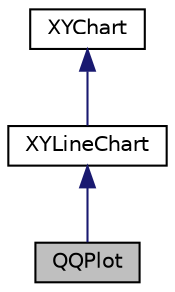 digraph "QQPlot"
{
 // INTERACTIVE_SVG=YES
  bgcolor="transparent";
  edge [fontname="Helvetica",fontsize="10",labelfontname="Helvetica",labelfontsize="10"];
  node [fontname="Helvetica",fontsize="10",shape=record];
  Node0 [label="QQPlot",height=0.2,width=0.4,color="black", fillcolor="grey75", style="filled", fontcolor="black"];
  Node1 -> Node0 [dir="back",color="midnightblue",fontsize="10",style="solid",fontname="Helvetica"];
  Node1 [label="XYLineChart",height=0.2,width=0.4,color="black",URL="$classumontreal_1_1ssj_1_1charts_1_1XYLineChart.html",tooltip="This class provides tools to create and manage curve plots. "];
  Node2 -> Node1 [dir="back",color="midnightblue",fontsize="10",style="solid",fontname="Helvetica"];
  Node2 [label="XYChart",height=0.2,width=0.4,color="black",URL="$classumontreal_1_1ssj_1_1charts_1_1XYChart.html",tooltip="This class provides tools to create charts from data in a simple way. "];
}
